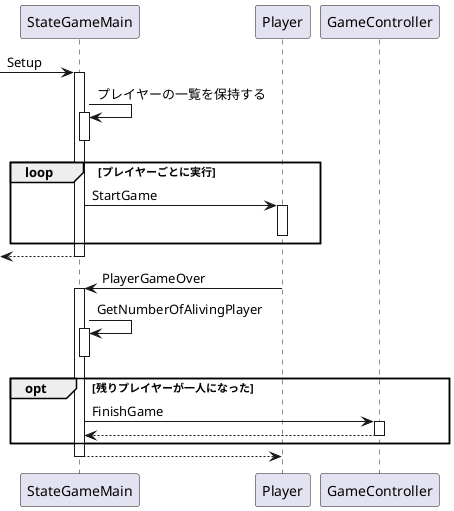 @startuml


[-> StateGameMain : Setup
activate StateGameMain
    StateGameMain -> StateGameMain : プレイヤーの一覧を保持する
    activate StateGameMain
    deactivate StateGameMain
    loop プレイヤーごとに実行
        StateGameMain -> Player : StartGame
        activate Player
        deactivate Player
    end
    [<-- StateGameMain
deactivate StateGameMain

Player -> StateGameMain : PlayerGameOver
activate StateGameMain
    StateGameMain -> StateGameMain : GetNumberOfAlivingPlayer
    activate StateGameMain
    deactivate StateGameMain
    opt 残りプレイヤーが一人になった
        StateGameMain -> GameController : FinishGame
        activate GameController
            StateGameMain <-- GameController
        deactivate GameController
    end
    Player <-- StateGameMain
deactivate StateGameMain

@enduml